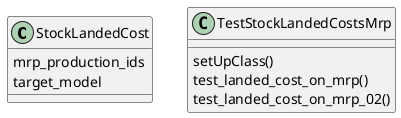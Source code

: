 @startuml classes_mrp_landed_costs
set namespaceSeparator none
class "StockLandedCost" as odoo_src.odoo.addons.mrp_landed_costs.models.stock_landed_cost.StockLandedCost {
  mrp_production_ids
  target_model
}
class "TestStockLandedCostsMrp" as odoo_src.odoo.addons.mrp_landed_costs.tests.test_stock_landed_costs_mrp.TestStockLandedCostsMrp {
  setUpClass()
  test_landed_cost_on_mrp()
  test_landed_cost_on_mrp_02()
}
@enduml
